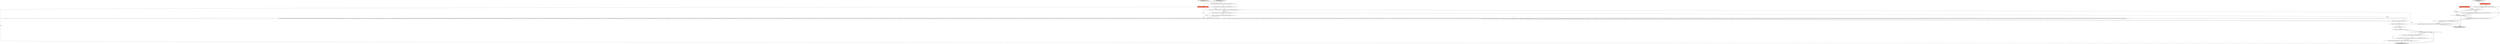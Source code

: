 digraph {
9 [style = filled, label = "{Composite columnsGroup = UIUtils.createPlaceholder(tabFolder,1)new FilteredTree(columnsGroup,SWT.SINGLE | SWT.FULL_SELECTION,new NamedObjectPatternFilter(),true,false){@Override protected TreeViewer doCreateTreeViewer(Composite parent,int style){columnsViewer = new TreeViewer(parent,style)columnsController = new ViewerColumnController<>(getClass().getSimpleName(),columnsViewer)return columnsViewer}}columnsController.addColumn(ResultSetMessages.controls_resultset_filter_column_name,null,SWT.LEFT,true,false,new CellLabelProvider(){@Override public void update(ViewerCell cell){final DBDAttributeBinding binding = (DBDAttributeBinding)cell.getElement()final DBDAttributeConstraint constraint = getBindingConstraint(binding)cell.setText(constraint.getAttribute().getName())cell.setImage(DBeaverIcons.getImage(DBValueFormatting.getObjectImage(binding.getMetaAttribute())))}})columnsController.addColumn(\"#\",null,SWT.LEFT,true,false,new CellLabelProvider(){@Override public void update(ViewerCell cell){final DBDAttributeBinding binding = (DBDAttributeBinding)cell.getElement()final DBDAttributeConstraint constraint = getBindingConstraint(binding)cell.setText(String.valueOf(constraint.getOriginalVisualPosition() + 1))}})columnsController.addBooleanColumn(ResultSetMessages.controls_resultset_filter_column_visible,null,SWT.LEFT,true,false,null,new EditingSupport(columnsViewer){@Override protected CellEditor getCellEditor(Object element){return new CustomCheckboxCellEditor(((TreeViewer)getViewer()).getTree(),SWT.NONE)}@Override protected boolean canEdit(Object element){return true}@Override protected Object getValue(Object element){final DBDAttributeBinding binding = (DBDAttributeBinding)elementfinal DBDAttributeConstraint constraint = getBindingConstraint(binding)return constraint.isVisible()}@Override protected void setValue(Object element,Object value){final DBDAttributeBinding binding = (DBDAttributeBinding)elementfinal DBDAttributeConstraint constraint = getBindingConstraint(binding)constraint.setVisible((Boolean)value)}})columnsController.addBooleanColumn(ResultSetMessages.controls_resultset_filter_column_pinned,null,SWT.LEFT,true,false,null,new EditingSupport(columnsViewer){@Override protected CellEditor getCellEditor(Object element){return new CustomCheckboxCellEditor(((TreeViewer)getViewer()).getTree(),SWT.NONE)}@Override protected boolean canEdit(Object element){final DBDAttributeBinding binding = (DBDAttributeBinding)elementreturn binding == binding.getTopParent()}@Override protected Object getValue(Object element){final DBDAttributeBinding binding = (DBDAttributeBinding)elementfinal DBDAttributeConstraint constraint = getBindingConstraint(binding)return constraint.hasOption(SpreadsheetPresentation.ATTR_OPTION_PINNED)}@Override protected void setValue(Object element,Object value){final DBDAttributeBinding binding = (DBDAttributeBinding)elementfinal DBDAttributeConstraint constraint = getBindingConstraint(binding)if (CommonUtils.getBoolean(value,false)) {constraint.setOption(SpreadsheetPresentation.ATTR_OPTION_PINNED,SpreadsheetPresentation.getNextPinIndex(dataFilter))}{constraint.removeOption(SpreadsheetPresentation.ATTR_OPTION_PINNED)}}})columnsController.addColumn(ResultSetMessages.controls_resultset_filter_column_order,null,SWT.LEFT,true,false,new CellLabelProvider(){@Override public void update(ViewerCell cell){final DBDAttributeBinding binding = (DBDAttributeBinding)cell.getElement()final DBDAttributeConstraint constraint = getBindingConstraint(binding)if (constraint.getOrderPosition() > 0) {cell.setText(\" \" + constraint.getOrderPosition())cell.setImage(DBeaverIcons.getImage(constraint.isOrderDescending()? UIIcon.SORT_INCREASE: UIIcon.SORT_DECREASE))}{cell.setText(null)cell.setImage(null)}}})columnsController.addColumn(ResultSetMessages.controls_resultset_filter_column_criteria,null,SWT.LEFT,true,false,new CellLabelProvider(){@Override public void update(ViewerCell cell){final DBDAttributeBinding binding = (DBDAttributeBinding)cell.getElement()final DBDAttributeConstraint constraint = getBindingConstraint(binding)final DBCExecutionContext executionContext = resultSetViewer.getExecutionContext()if (executionContext != null) {cell.setText(SQLUtils.getConstraintCondition(executionContext.getDataSource(),constraint,null,true))}{cell.setText(null)}}})columnsController.createColumns(false)columnsViewer.setContentProvider(new TreeContentProvider(){@Override public Object(( getChildren(Object parentElement){final List<DBDAttributeBinding> nestedBindings = ((DBDAttributeBinding)parentElement).getNestedBindings()if (nestedBindings == null || nestedBindings.isEmpty()) {return null}final DBDAttributeBinding(( res = nestedBindings.toArray(new DBDAttributeBinding(((()Arrays.sort(res,activeSorter)return res}@Override public boolean hasChildren(Object element){final List<DBDAttributeBinding> nestedBindings = ((DBDAttributeBinding)element).getNestedBindings()return nestedBindings != null && !nestedBindings.isEmpty()}})final Tree columnsTree = columnsViewer.getTree()GridData gd = new GridData(GridData.FILL_BOTH)gd.heightHint = 300columnsTree.setLayoutData(gd)columnsTree.setHeaderVisible(true)columnsTree.setLinesVisible(true)treeEditor = new FilterSettingsTreeEditor(columnsTree){ToolBar toolbar = new ToolBar(columnsGroup,SWT.HORIZONTAL | SWT.RIGHT)gd = new GridData(GridData.FILL_HORIZONTAL)gd.verticalIndent = 3toolbar.setLayoutData(gd)toolbar.setLayout(new FillLayout())moveTopButton = createToolItem(toolbar,ResultSetMessages.dialog_toolbar_move_to_top,UIIcon.ARROW_TOP,null)moveTopButton.setEnabled(false)moveUpButton = createToolItem(toolbar,ResultSetMessages.dialog_toolbar_move_up,UIIcon.ARROW_UP,null)moveUpButton.setEnabled(false)moveDownButton = createToolItem(toolbar,ResultSetMessages.dialog_toolbar_move_down,UIIcon.ARROW_DOWN,null)moveDownButton.setEnabled(false)moveBottomButton = createToolItem(toolbar,ResultSetMessages.dialog_toolbar_move_to_bottom,UIIcon.ARROW_BOTTOM,null)moveBottomButton.setEnabled(false)UIUtils.createToolBarSeparator(toolbar,SWT.VERTICAL)createToolItem(toolbar,ResultSetMessages.dialog_toolbar_sort,UIIcon.SORT,null)UIUtils.createToolBarSeparator(toolbar,SWT.VERTICAL)ToolItem showAllButton = createToolItem(toolbar,ResultSetMessages.dialog_toolbar_show_all,null,null)showAllButton.setImage(UIUtils.getShardImage(ISharedImages.IMG_ETOOL_DEF_PERSPECTIVE))ToolItem showNoneButton = createToolItem(toolbar,ResultSetMessages.dialog_toolbar_show_none,null,null)showNoneButton.setImage(UIUtils.getShardImage(ISharedImages.IMG_ELCL_REMOVEALL))createToolItem(toolbar,ResultSetMessages.dialog_toolbar_reset,UIIcon.REFRESH,null)columnsViewer.addSelectionChangedListener(null)}TabItem libsTab = new TabItem(tabFolder,SWT.NONE)libsTab.setText(ResultSetMessages.controls_resultset_filter_group_columns)libsTab.setToolTipText(\"Set criteria and order for individual column(s)\")libsTab.setControl(columnsGroup)}@@@8@@@['1', '1', '0']", fillcolor = white, shape = ellipse image = "AAA0AAABBB1BBB"];
16 [style = filled, label = "UIUtils.asyncExec(null)@@@229@@@['1', '1', '0']", fillcolor = white, shape = ellipse image = "AAA0AAABBB1BBB"];
19 [style = filled, label = "constraint.getOrderPosition() > 0@@@9@@@['0', '0', '1']", fillcolor = white, shape = diamond image = "AAA0AAABBB3BBB"];
17 [style = filled, label = "createDialogArea['0', '1', '0']", fillcolor = lightgray, shape = diamond image = "AAA0AAABBB2BBB"];
26 [style = filled, label = "DBDAttributeConstraint constraint = getBindingConstraint(binding)@@@8@@@['0', '0', '1']", fillcolor = white, shape = ellipse image = "AAA0AAABBB3BBB"];
6 [style = filled, label = "getShell().setText(ResultSetMessages.controls_resultset_filter_title)@@@3@@@['1', '1', '0']", fillcolor = white, shape = ellipse image = "AAA0AAABBB1BBB"];
28 [style = filled, label = "return DBeaverIcons.getImage(constraint.isOrderDescending()? UIIcon.SORT_INCREASE: UIIcon.SORT_DECREASE)@@@10@@@['0', '0', '1']", fillcolor = white, shape = ellipse image = "AAA0AAABBB3BBB"];
22 [style = filled, label = "getColumnImage['0', '0', '1']", fillcolor = lightgray, shape = diamond image = "AAA0AAABBB3BBB"];
20 [style = filled, label = "return DBeaverIcons.getImage(DBValueFormatting.getObjectImage(binding.getMetaAttribute()))@@@5@@@['0', '0', '1']", fillcolor = white, shape = ellipse image = "AAA0AAABBB3BBB"];
21 [style = filled, label = "return null@@@13@@@['0', '0', '1']", fillcolor = lightgray, shape = ellipse image = "AAA0AAABBB3BBB"];
5 [style = filled, label = "Composite parent@@@2@@@['1', '1', '0']", fillcolor = tomato, shape = box image = "AAA0AAABBB1BBB"];
0 [style = filled, label = "getShell().setImage(DBeaverIcons.getImage(UIIcon.FILTER))@@@4@@@['1', '1', '0']", fillcolor = white, shape = ellipse image = "AAA0AAABBB1BBB"];
23 [style = filled, label = "columnIndex == 2@@@7@@@['0', '0', '1']", fillcolor = white, shape = diamond image = "AAA0AAABBB3BBB"];
1 [style = filled, label = "Composite composite = (Composite)super.edu.fdu.CPPDG.tinypdg.pe.ExpressionInfo@a33ccparent@@@5@@@['1', '1', '0']", fillcolor = white, shape = ellipse image = "AAA0AAABBB1BBB"];
24 [style = filled, label = "int columnIndex@@@2@@@['0', '0', '1']", fillcolor = tomato, shape = box image = "AAA0AAABBB3BBB"];
14 [style = filled, label = "TabFolder tabFolder = new TabFolder(composite,SWT.NONE)@@@6@@@['1', '1', '0']", fillcolor = white, shape = ellipse image = "AAA0AAABBB1BBB"];
15 [style = filled, label = "warnLabel.setForeground(parent.getDisplay().getSystemColor(SWT.COLOR_RED))@@@235@@@['1', '1', '0']", fillcolor = white, shape = ellipse image = "AAA0AAABBB1BBB"];
2 [style = filled, label = "return parent@@@237@@@['1', '1', '0']", fillcolor = lightgray, shape = ellipse image = "AAA0AAABBB1BBB"];
8 [style = filled, label = "Label warnLabel = new Label(composite,SWT.NONE)@@@233@@@['1', '1', '0']", fillcolor = white, shape = ellipse image = "AAA0AAABBB1BBB"];
4 [style = filled, label = "tabFolder.setLayoutData(new GridData(GridData.FILL_BOTH))@@@7@@@['1', '1', '0']", fillcolor = white, shape = ellipse image = "AAA0AAABBB1BBB"];
11 [style = filled, label = "!resultSetViewer.supportsDataFilter()@@@232@@@['1', '1', '0']", fillcolor = white, shape = diamond image = "AAA0AAABBB1BBB"];
12 [style = filled, label = "warnLabel.setText(ResultSetMessages.controls_resultset_filter_warning_custom_order_disabled)@@@234@@@['1', '1', '0']", fillcolor = white, shape = ellipse image = "AAA0AAABBB1BBB"];
10 [style = filled, label = "columnsViewer.setInput(attributes)@@@227@@@['1', '1', '0']", fillcolor = white, shape = ellipse image = "AAA0AAABBB1BBB"];
18 [style = filled, label = "Object element@@@2@@@['0', '0', '1']", fillcolor = tomato, shape = box image = "AAA0AAABBB3BBB"];
27 [style = filled, label = "DBDAttributeBinding binding = (DBDAttributeBinding)element@@@3@@@['0', '0', '1']", fillcolor = white, shape = ellipse image = "AAA0AAABBB3BBB"];
13 [style = filled, label = "createDialogArea['1', '0', '0']", fillcolor = lightgray, shape = diamond image = "AAA0AAABBB1BBB"];
3 [style = filled, label = "refreshData()@@@228@@@['1', '1', '0']", fillcolor = white, shape = ellipse image = "AAA0AAABBB1BBB"];
7 [style = filled, label = "createCustomFilters(tabFolder)@@@226@@@['1', '1', '0']", fillcolor = white, shape = ellipse image = "AAA0AAABBB1BBB"];
25 [style = filled, label = "columnIndex == 0@@@4@@@['0', '0', '1']", fillcolor = white, shape = diamond image = "AAA0AAABBB3BBB"];
28->21 [style = bold, label=""];
25->23 [style = bold, label=""];
20->23 [style = bold, label=""];
5->2 [style = solid, label="parent"];
27->25 [style = bold, label=""];
8->12 [style = bold, label=""];
19->28 [style = bold, label=""];
11->12 [style = dotted, label="true"];
7->10 [style = bold, label=""];
25->20 [style = bold, label=""];
12->15 [style = bold, label=""];
24->25 [style = solid, label="columnIndex"];
5->1 [style = solid, label="parent"];
6->0 [style = bold, label=""];
14->7 [style = solid, label="tabFolder"];
22->27 [style = bold, label=""];
13->6 [style = bold, label=""];
25->20 [style = dotted, label="true"];
23->19 [style = dotted, label="true"];
27->26 [style = solid, label="binding"];
23->26 [style = dotted, label="true"];
1->14 [style = bold, label=""];
0->1 [style = bold, label=""];
24->23 [style = solid, label="columnIndex"];
11->2 [style = bold, label=""];
10->3 [style = bold, label=""];
15->2 [style = bold, label=""];
23->26 [style = bold, label=""];
5->9 [style = solid, label="parent"];
23->21 [style = bold, label=""];
26->19 [style = bold, label=""];
19->21 [style = bold, label=""];
1->8 [style = solid, label="composite"];
11->8 [style = dotted, label="true"];
22->24 [style = dotted, label="true"];
17->6 [style = bold, label=""];
11->8 [style = bold, label=""];
4->9 [style = bold, label=""];
1->14 [style = solid, label="composite"];
11->15 [style = dotted, label="true"];
14->9 [style = solid, label="tabFolder"];
13->5 [style = dotted, label="true"];
3->16 [style = bold, label=""];
14->4 [style = bold, label=""];
22->18 [style = dotted, label="true"];
17->5 [style = dotted, label="true"];
16->11 [style = bold, label=""];
18->27 [style = solid, label="element"];
19->28 [style = dotted, label="true"];
9->7 [style = bold, label=""];
}
